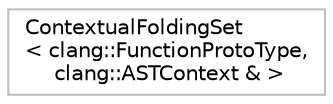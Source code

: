 digraph "Graphical Class Hierarchy"
{
 // LATEX_PDF_SIZE
  bgcolor="transparent";
  edge [fontname="Helvetica",fontsize="10",labelfontname="Helvetica",labelfontsize="10"];
  node [fontname="Helvetica",fontsize="10",shape=record];
  rankdir="LR";
  Node0 [label="ContextualFoldingSet\l\< clang::FunctionProtoType,\l clang::ASTContext & \>",height=0.2,width=0.4,color="grey75",tooltip=" "];
}
